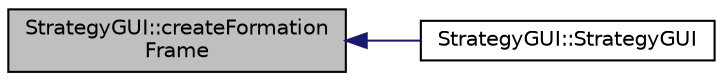 digraph "StrategyGUI::createFormationFrame"
{
 // INTERACTIVE_SVG=YES
  edge [fontname="Helvetica",fontsize="10",labelfontname="Helvetica",labelfontsize="10"];
  node [fontname="Helvetica",fontsize="10",shape=record];
  rankdir="LR";
  Node60 [label="StrategyGUI::createFormation\lFrame",height=0.2,width=0.4,color="black", fillcolor="grey75", style="filled", fontcolor="black"];
  Node60 -> Node61 [dir="back",color="midnightblue",fontsize="10",style="solid"];
  Node61 [label="StrategyGUI::StrategyGUI",height=0.2,width=0.4,color="black", fillcolor="white", style="filled",URL="$class_strategy_g_u_i.html#a6676ae87f9ccabe157ec8e60f94041b7",tooltip="Constructor of a StrategyGUI object. "];
}
